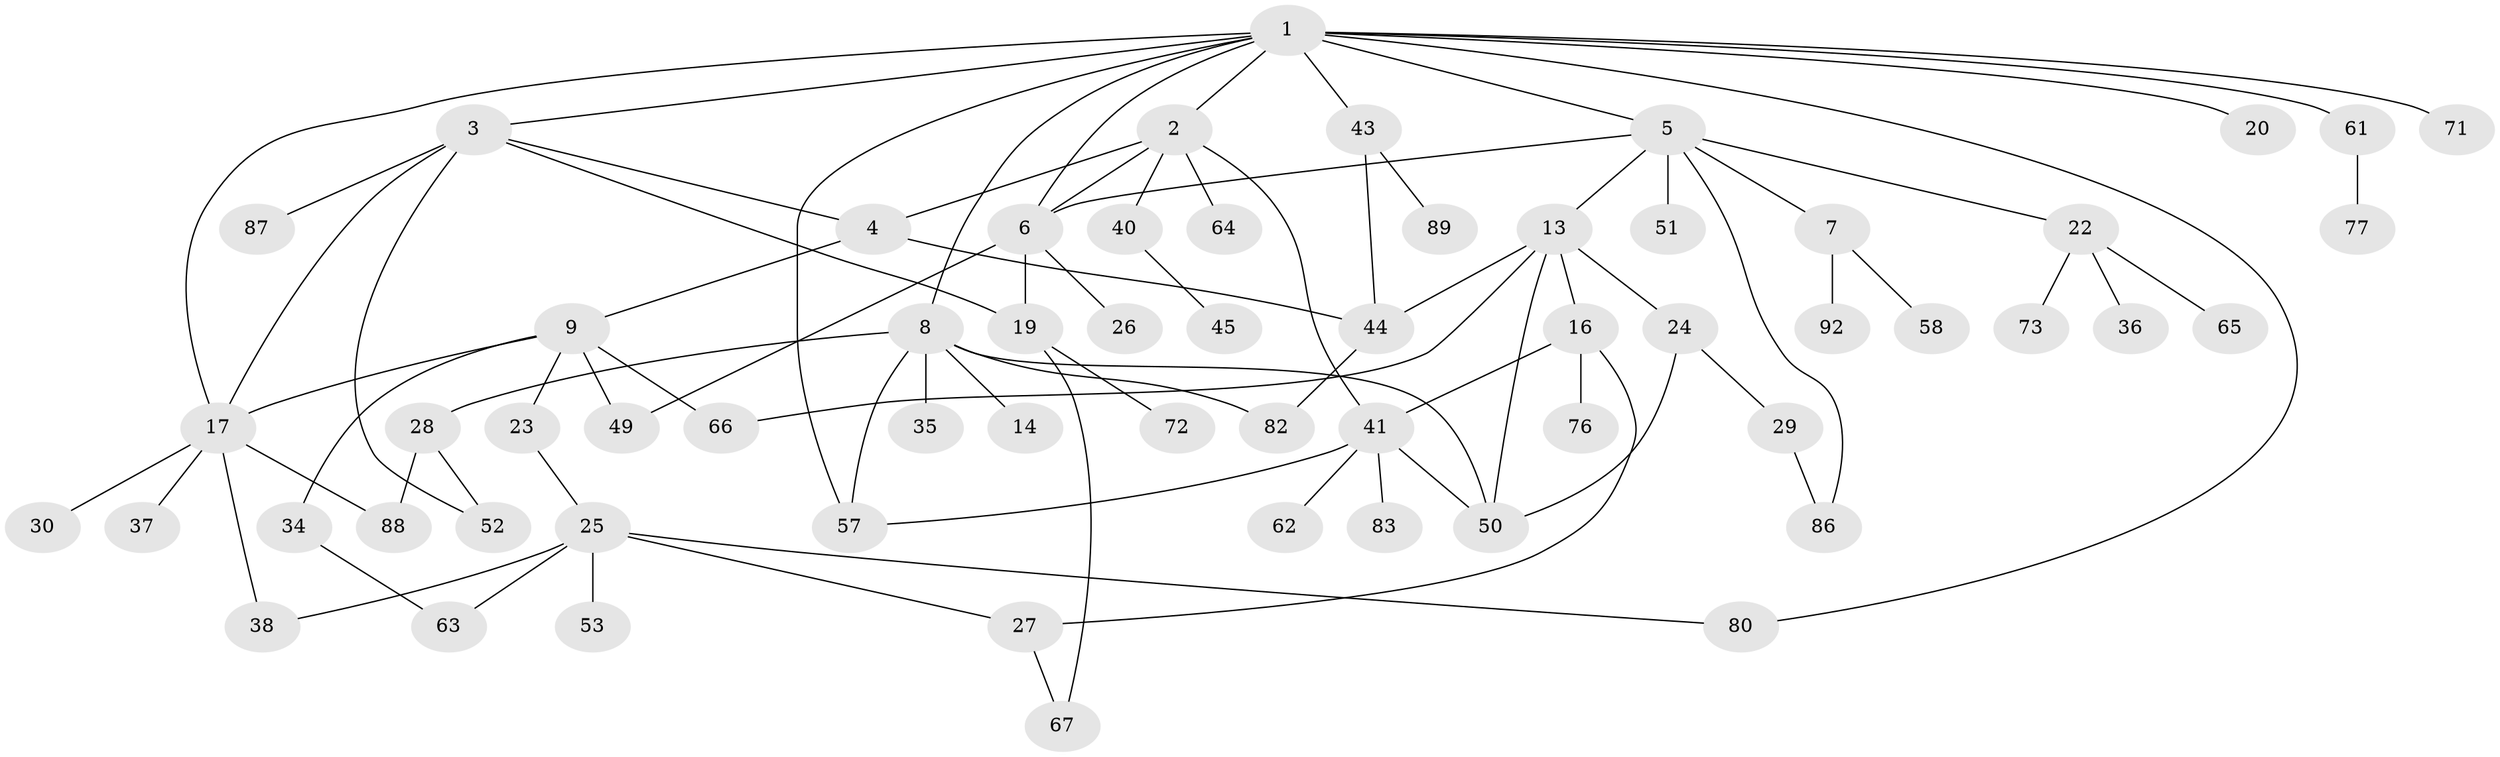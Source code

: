 // Generated by graph-tools (version 1.1) at 2025/51/02/27/25 19:51:39]
// undirected, 61 vertices, 85 edges
graph export_dot {
graph [start="1"]
  node [color=gray90,style=filled];
  1 [super="+11"];
  2 [super="+15"];
  3 [super="+42"];
  4 [super="+21"];
  5 [super="+81"];
  6 [super="+12"];
  7 [super="+10"];
  8 [super="+18"];
  9 [super="+60"];
  13 [super="+90"];
  14;
  16 [super="+59"];
  17 [super="+47"];
  19 [super="+39"];
  20;
  22 [super="+32"];
  23 [super="+78"];
  24 [super="+85"];
  25 [super="+31"];
  26;
  27 [super="+68"];
  28 [super="+33"];
  29 [super="+48"];
  30;
  34 [super="+84"];
  35;
  36 [super="+55"];
  37;
  38 [super="+56"];
  40;
  41 [super="+70"];
  43 [super="+74"];
  44 [super="+46"];
  45 [super="+54"];
  49;
  50;
  51 [super="+69"];
  52 [super="+79"];
  53;
  57;
  58;
  61;
  62;
  63 [super="+75"];
  64;
  65;
  66;
  67;
  71 [super="+91"];
  72;
  73;
  76;
  77;
  80;
  82;
  83;
  86;
  87;
  88;
  89;
  92;
  1 -- 2;
  1 -- 3;
  1 -- 5;
  1 -- 8;
  1 -- 57;
  1 -- 61;
  1 -- 80;
  1 -- 17;
  1 -- 20;
  1 -- 71;
  1 -- 43;
  1 -- 6;
  2 -- 4;
  2 -- 6;
  2 -- 40;
  2 -- 41;
  2 -- 64;
  3 -- 19;
  3 -- 87;
  3 -- 52;
  3 -- 17;
  3 -- 4;
  4 -- 9;
  4 -- 44;
  5 -- 7;
  5 -- 13;
  5 -- 22;
  5 -- 51;
  5 -- 86;
  5 -- 6;
  6 -- 26;
  6 -- 49;
  6 -- 19;
  7 -- 58;
  7 -- 92;
  8 -- 14;
  8 -- 82;
  8 -- 50;
  8 -- 57;
  8 -- 35;
  8 -- 28;
  9 -- 23;
  9 -- 34;
  9 -- 49;
  9 -- 66;
  9 -- 17;
  13 -- 16;
  13 -- 24;
  13 -- 50;
  13 -- 66;
  13 -- 44;
  16 -- 27;
  16 -- 41;
  16 -- 76;
  17 -- 30;
  17 -- 37;
  17 -- 38;
  17 -- 88;
  19 -- 67;
  19 -- 72;
  22 -- 36;
  22 -- 65;
  22 -- 73;
  23 -- 25;
  24 -- 29;
  24 -- 50;
  25 -- 27;
  25 -- 80;
  25 -- 53;
  25 -- 63;
  25 -- 38;
  27 -- 67;
  28 -- 88;
  28 -- 52;
  29 -- 86;
  34 -- 63;
  40 -- 45;
  41 -- 62;
  41 -- 50;
  41 -- 83;
  41 -- 57;
  43 -- 89;
  43 -- 44;
  44 -- 82;
  61 -- 77;
}
